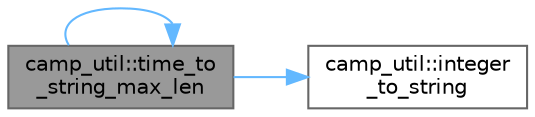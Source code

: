 digraph "camp_util::time_to_string_max_len"
{
 // LATEX_PDF_SIZE
  bgcolor="transparent";
  edge [fontname=Helvetica,fontsize=10,labelfontname=Helvetica,labelfontsize=10];
  node [fontname=Helvetica,fontsize=10,shape=box,height=0.2,width=0.4];
  rankdir="LR";
  Node1 [label="camp_util::time_to\l_string_max_len",height=0.2,width=0.4,color="gray40", fillcolor="grey60", style="filled", fontcolor="black",tooltip="Convert a time to a string format of maximum length."];
  Node1 -> Node2 [color="steelblue1",style="solid"];
  Node2 [label="camp_util::integer\l_to_string",height=0.2,width=0.4,color="grey40", fillcolor="white", style="filled",URL="$namespacecamp__util.html#acd72e4626dcfefffaa08c42cfa7949bc",tooltip="Convert an integer to a string format."];
  Node1 -> Node1 [color="steelblue1",style="solid"];
}
